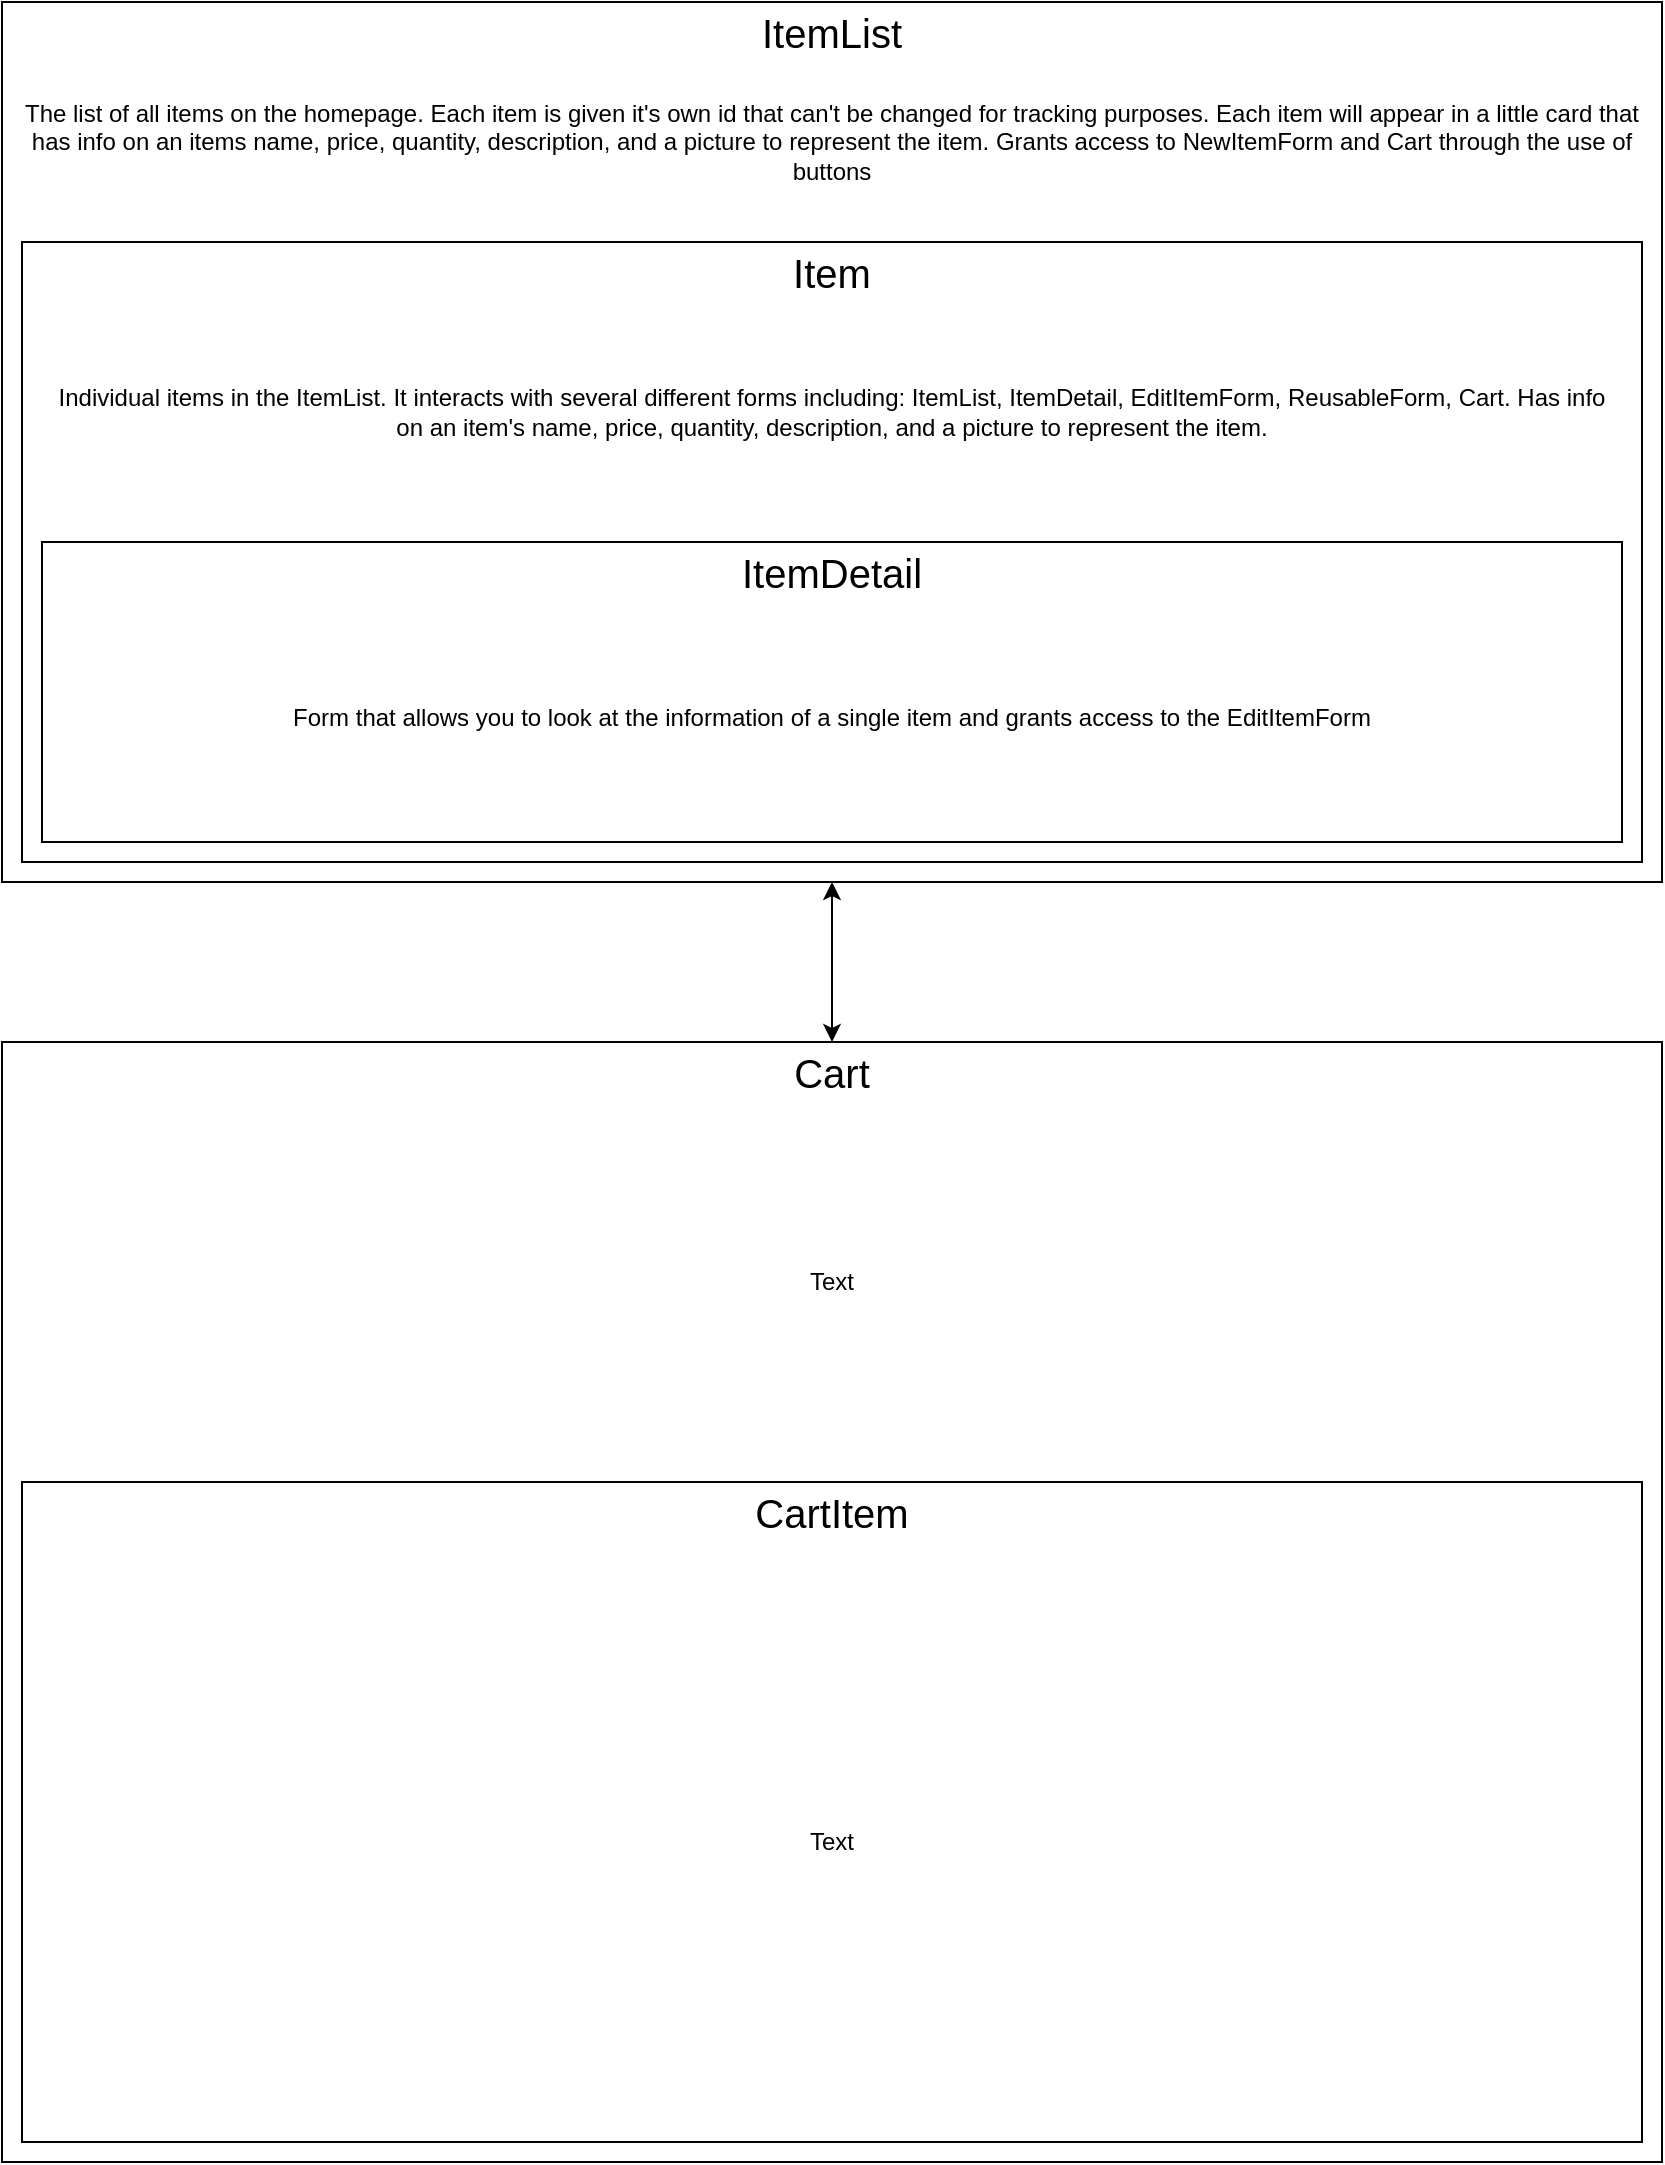 <mxfile>
    <diagram id="dSZdC7up5f2rzrFWQckk" name="Page-1">
        <mxGraphModel dx="893" dy="544" grid="1" gridSize="10" guides="1" tooltips="1" connect="1" arrows="1" fold="1" page="1" pageScale="1" pageWidth="850" pageHeight="1100" math="0" shadow="0">
            <root>
                <mxCell id="0"/>
                <mxCell id="1" parent="0"/>
                <mxCell id="2" value="" style="rounded=0;whiteSpace=wrap;html=1;" parent="1" vertex="1">
                    <mxGeometry x="10" width="830" height="440" as="geometry"/>
                </mxCell>
                <mxCell id="3" value="" style="rounded=0;whiteSpace=wrap;html=1;" parent="1" vertex="1">
                    <mxGeometry x="10" y="520" width="830" height="560" as="geometry"/>
                </mxCell>
                <mxCell id="4" value="" style="endArrow=classic;startArrow=classic;html=1;exitX=0.5;exitY=0;exitDx=0;exitDy=0;entryX=0.5;entryY=1;entryDx=0;entryDy=0;" parent="1" source="3" target="2" edge="1">
                    <mxGeometry width="50" height="50" relative="1" as="geometry">
                        <mxPoint x="410" y="370" as="sourcePoint"/>
                        <mxPoint x="460" y="320" as="targetPoint"/>
                    </mxGeometry>
                </mxCell>
                <mxCell id="5" value="" style="rounded=0;whiteSpace=wrap;html=1;" parent="1" vertex="1">
                    <mxGeometry x="20" y="120" width="810" height="310" as="geometry"/>
                </mxCell>
                <mxCell id="6" value="" style="rounded=0;whiteSpace=wrap;html=1;" parent="1" vertex="1">
                    <mxGeometry x="30" y="270" width="790" height="150" as="geometry"/>
                </mxCell>
                <mxCell id="7" value="" style="rounded=0;whiteSpace=wrap;html=1;" parent="1" vertex="1">
                    <mxGeometry x="20" y="740" width="810" height="330" as="geometry"/>
                </mxCell>
                <mxCell id="8" value="ItemList" style="text;html=1;strokeColor=none;fillColor=none;align=center;verticalAlign=middle;whiteSpace=wrap;rounded=0;fontSize=20;" parent="1" vertex="1">
                    <mxGeometry x="315" width="220" height="30" as="geometry"/>
                </mxCell>
                <mxCell id="9" value="Item" style="text;html=1;strokeColor=none;fillColor=none;align=center;verticalAlign=middle;whiteSpace=wrap;rounded=0;fontSize=20;" vertex="1" parent="1">
                    <mxGeometry x="315" y="120" width="220" height="30" as="geometry"/>
                </mxCell>
                <mxCell id="10" value="ItemDetail" style="text;html=1;strokeColor=none;fillColor=none;align=center;verticalAlign=middle;whiteSpace=wrap;rounded=0;fontSize=20;" vertex="1" parent="1">
                    <mxGeometry x="315" y="270" width="220" height="30" as="geometry"/>
                </mxCell>
                <mxCell id="11" value="Cart" style="text;html=1;strokeColor=none;fillColor=none;align=center;verticalAlign=middle;whiteSpace=wrap;rounded=0;fontSize=20;" vertex="1" parent="1">
                    <mxGeometry x="315" y="520" width="220" height="30" as="geometry"/>
                </mxCell>
                <mxCell id="12" value="CartItem" style="text;html=1;strokeColor=none;fillColor=none;align=center;verticalAlign=middle;whiteSpace=wrap;rounded=0;fontSize=20;" vertex="1" parent="1">
                    <mxGeometry x="315" y="740" width="220" height="30" as="geometry"/>
                </mxCell>
                <mxCell id="13" value="The list of all items on the homepage. Each item is given it's own id that can't be changed for tracking purposes. Each item will appear in a little card that has info on an items name, price, quantity, description, and a picture to represent the item. Grants access to NewItemForm and Cart through the use of buttons" style="text;html=1;strokeColor=none;fillColor=none;align=center;verticalAlign=middle;whiteSpace=wrap;rounded=0;fontStyle=0" vertex="1" parent="1">
                    <mxGeometry x="20" y="30" width="810" height="80" as="geometry"/>
                </mxCell>
                <mxCell id="14" value="Individual items in the ItemList. It interacts with several different forms including: ItemList, ItemDetail, EditItemForm, ReusableForm, Cart. Has info on an item's name, price, quantity, description, and a picture to represent the item." style="text;html=1;strokeColor=none;fillColor=none;align=center;verticalAlign=middle;whiteSpace=wrap;rounded=0;" vertex="1" parent="1">
                    <mxGeometry x="30" y="150" width="790" height="110" as="geometry"/>
                </mxCell>
                <mxCell id="15" value="Form that allows you to look at the information of a single item and grants access to the EditItemForm" style="text;html=1;strokeColor=none;fillColor=none;align=center;verticalAlign=middle;whiteSpace=wrap;rounded=0;" vertex="1" parent="1">
                    <mxGeometry x="40" y="305" width="770" height="105" as="geometry"/>
                </mxCell>
                <mxCell id="16" value="Text" style="text;html=1;strokeColor=none;fillColor=none;align=center;verticalAlign=middle;whiteSpace=wrap;rounded=0;" vertex="1" parent="1">
                    <mxGeometry x="20" y="550" width="810" height="180" as="geometry"/>
                </mxCell>
                <mxCell id="17" value="Text" style="text;html=1;strokeColor=none;fillColor=none;align=center;verticalAlign=middle;whiteSpace=wrap;rounded=0;" vertex="1" parent="1">
                    <mxGeometry x="30" y="780" width="790" height="280" as="geometry"/>
                </mxCell>
            </root>
        </mxGraphModel>
    </diagram>
</mxfile>